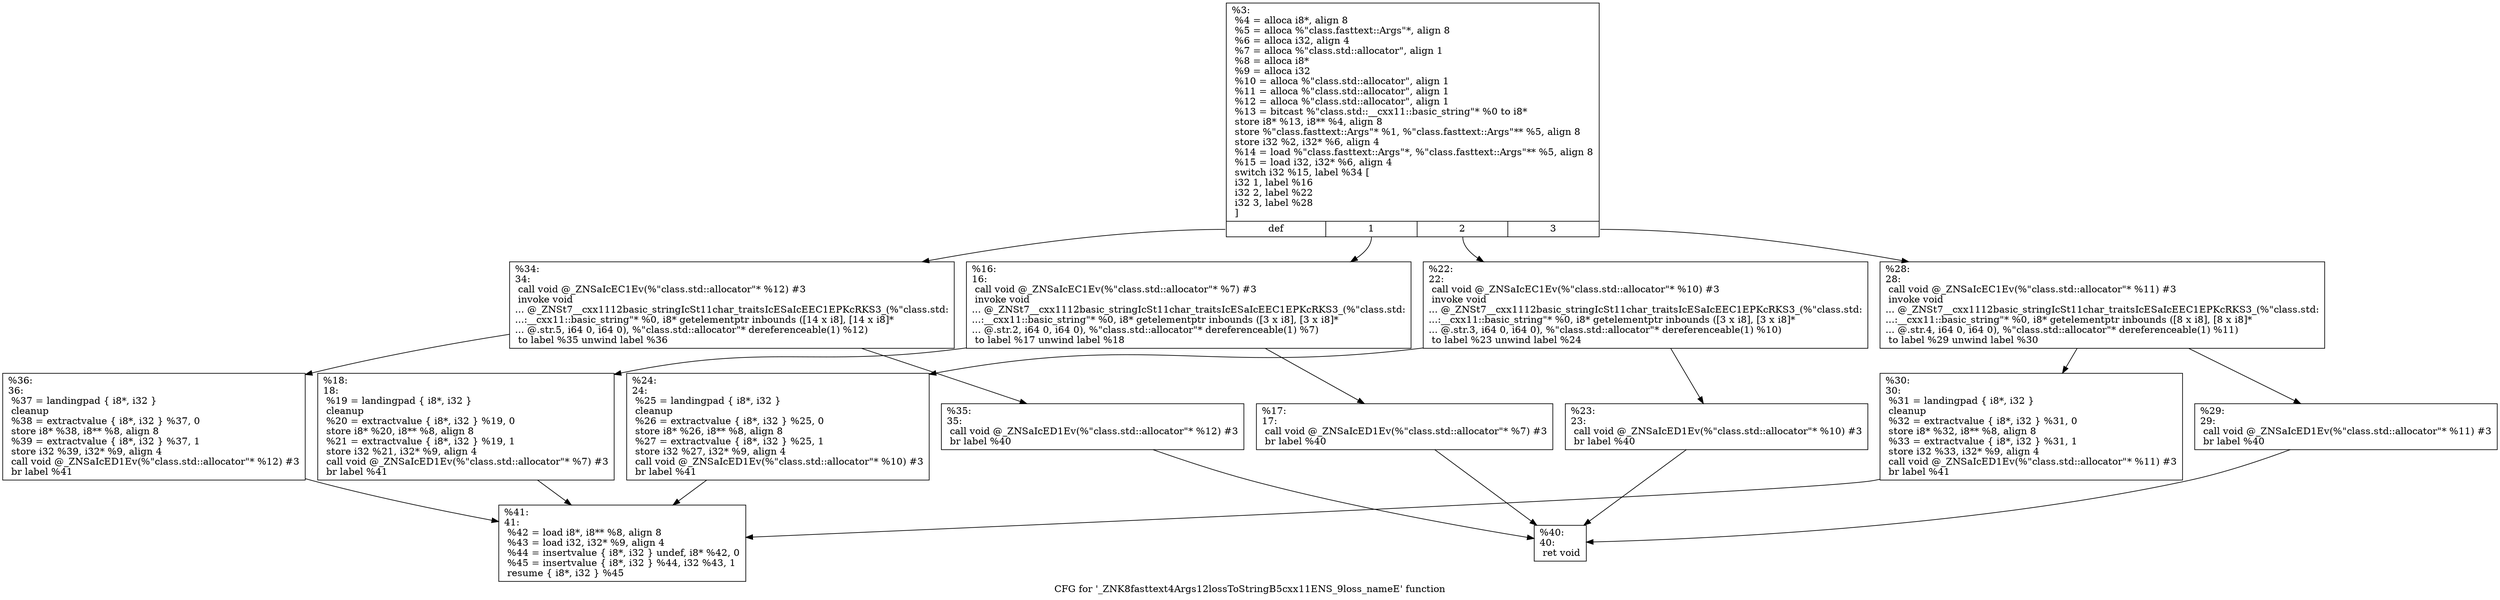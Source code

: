 digraph "CFG for '_ZNK8fasttext4Args12lossToStringB5cxx11ENS_9loss_nameE' function" {
	label="CFG for '_ZNK8fasttext4Args12lossToStringB5cxx11ENS_9loss_nameE' function";

	Node0x2026760 [shape=record,label="{%3:\l  %4 = alloca i8*, align 8\l  %5 = alloca %\"class.fasttext::Args\"*, align 8\l  %6 = alloca i32, align 4\l  %7 = alloca %\"class.std::allocator\", align 1\l  %8 = alloca i8*\l  %9 = alloca i32\l  %10 = alloca %\"class.std::allocator\", align 1\l  %11 = alloca %\"class.std::allocator\", align 1\l  %12 = alloca %\"class.std::allocator\", align 1\l  %13 = bitcast %\"class.std::__cxx11::basic_string\"* %0 to i8*\l  store i8* %13, i8** %4, align 8\l  store %\"class.fasttext::Args\"* %1, %\"class.fasttext::Args\"** %5, align 8\l  store i32 %2, i32* %6, align 4\l  %14 = load %\"class.fasttext::Args\"*, %\"class.fasttext::Args\"** %5, align 8\l  %15 = load i32, i32* %6, align 4\l  switch i32 %15, label %34 [\l    i32 1, label %16\l    i32 2, label %22\l    i32 3, label %28\l  ]\l|{<s0>def|<s1>1|<s2>2|<s3>3}}"];
	Node0x2026760:s0 -> Node0x20267b0;
	Node0x2026760:s1 -> Node0x2026dd0;
	Node0x2026760:s2 -> Node0x2026e60;
	Node0x2026760:s3 -> Node0x2026ef0;
	Node0x2026dd0 [shape=record,label="{%16:\l16:                                               \l  call void @_ZNSaIcEC1Ev(%\"class.std::allocator\"* %7) #3\l  invoke void\l... @_ZNSt7__cxx1112basic_stringIcSt11char_traitsIcESaIcEEC1EPKcRKS3_(%\"class.std:\l...:__cxx11::basic_string\"* %0, i8* getelementptr inbounds ([3 x i8], [3 x i8]*\l... @.str.2, i64 0, i64 0), %\"class.std::allocator\"* dereferenceable(1) %7)\l          to label %17 unwind label %18\l}"];
	Node0x2026dd0 -> Node0x2027330;
	Node0x2026dd0 -> Node0x2027380;
	Node0x2027330 [shape=record,label="{%17:\l17:                                               \l  call void @_ZNSaIcED1Ev(%\"class.std::allocator\"* %7) #3\l  br label %40\l}"];
	Node0x2027330 -> Node0x2027870;
	Node0x2027380 [shape=record,label="{%18:\l18:                                               \l  %19 = landingpad \{ i8*, i32 \}\l          cleanup\l  %20 = extractvalue \{ i8*, i32 \} %19, 0\l  store i8* %20, i8** %8, align 8\l  %21 = extractvalue \{ i8*, i32 \} %19, 1\l  store i32 %21, i32* %9, align 4\l  call void @_ZNSaIcED1Ev(%\"class.std::allocator\"* %7) #3\l  br label %41\l}"];
	Node0x2027380 -> Node0x2027c80;
	Node0x2026e60 [shape=record,label="{%22:\l22:                                               \l  call void @_ZNSaIcEC1Ev(%\"class.std::allocator\"* %10) #3\l  invoke void\l... @_ZNSt7__cxx1112basic_stringIcSt11char_traitsIcESaIcEEC1EPKcRKS3_(%\"class.std:\l...:__cxx11::basic_string\"* %0, i8* getelementptr inbounds ([3 x i8], [3 x i8]*\l... @.str.3, i64 0, i64 0), %\"class.std::allocator\"* dereferenceable(1) %10)\l          to label %23 unwind label %24\l}"];
	Node0x2026e60 -> Node0x2027ef0;
	Node0x2026e60 -> Node0x2027f40;
	Node0x2027ef0 [shape=record,label="{%23:\l23:                                               \l  call void @_ZNSaIcED1Ev(%\"class.std::allocator\"* %10) #3\l  br label %40\l}"];
	Node0x2027ef0 -> Node0x2027870;
	Node0x2027f40 [shape=record,label="{%24:\l24:                                               \l  %25 = landingpad \{ i8*, i32 \}\l          cleanup\l  %26 = extractvalue \{ i8*, i32 \} %25, 0\l  store i8* %26, i8** %8, align 8\l  %27 = extractvalue \{ i8*, i32 \} %25, 1\l  store i32 %27, i32* %9, align 4\l  call void @_ZNSaIcED1Ev(%\"class.std::allocator\"* %10) #3\l  br label %41\l}"];
	Node0x2027f40 -> Node0x2027c80;
	Node0x2026ef0 [shape=record,label="{%28:\l28:                                               \l  call void @_ZNSaIcEC1Ev(%\"class.std::allocator\"* %11) #3\l  invoke void\l... @_ZNSt7__cxx1112basic_stringIcSt11char_traitsIcESaIcEEC1EPKcRKS3_(%\"class.std:\l...:__cxx11::basic_string\"* %0, i8* getelementptr inbounds ([8 x i8], [8 x i8]*\l... @.str.4, i64 0, i64 0), %\"class.std::allocator\"* dereferenceable(1) %11)\l          to label %29 unwind label %30\l}"];
	Node0x2026ef0 -> Node0x20286d0;
	Node0x2026ef0 -> Node0x2028720;
	Node0x20286d0 [shape=record,label="{%29:\l29:                                               \l  call void @_ZNSaIcED1Ev(%\"class.std::allocator\"* %11) #3\l  br label %40\l}"];
	Node0x20286d0 -> Node0x2027870;
	Node0x2028720 [shape=record,label="{%30:\l30:                                               \l  %31 = landingpad \{ i8*, i32 \}\l          cleanup\l  %32 = extractvalue \{ i8*, i32 \} %31, 0\l  store i8* %32, i8** %8, align 8\l  %33 = extractvalue \{ i8*, i32 \} %31, 1\l  store i32 %33, i32* %9, align 4\l  call void @_ZNSaIcED1Ev(%\"class.std::allocator\"* %11) #3\l  br label %41\l}"];
	Node0x2028720 -> Node0x2027c80;
	Node0x20267b0 [shape=record,label="{%34:\l34:                                               \l  call void @_ZNSaIcEC1Ev(%\"class.std::allocator\"* %12) #3\l  invoke void\l... @_ZNSt7__cxx1112basic_stringIcSt11char_traitsIcESaIcEEC1EPKcRKS3_(%\"class.std:\l...:__cxx11::basic_string\"* %0, i8* getelementptr inbounds ([14 x i8], [14 x i8]*\l... @.str.5, i64 0, i64 0), %\"class.std::allocator\"* dereferenceable(1) %12)\l          to label %35 unwind label %36\l}"];
	Node0x20267b0 -> Node0x2028e40;
	Node0x20267b0 -> Node0x2028e90;
	Node0x2028e40 [shape=record,label="{%35:\l35:                                               \l  call void @_ZNSaIcED1Ev(%\"class.std::allocator\"* %12) #3\l  br label %40\l}"];
	Node0x2028e40 -> Node0x2027870;
	Node0x2028e90 [shape=record,label="{%36:\l36:                                               \l  %37 = landingpad \{ i8*, i32 \}\l          cleanup\l  %38 = extractvalue \{ i8*, i32 \} %37, 0\l  store i8* %38, i8** %8, align 8\l  %39 = extractvalue \{ i8*, i32 \} %37, 1\l  store i32 %39, i32* %9, align 4\l  call void @_ZNSaIcED1Ev(%\"class.std::allocator\"* %12) #3\l  br label %41\l}"];
	Node0x2028e90 -> Node0x2027c80;
	Node0x2027870 [shape=record,label="{%40:\l40:                                               \l  ret void\l}"];
	Node0x2027c80 [shape=record,label="{%41:\l41:                                               \l  %42 = load i8*, i8** %8, align 8\l  %43 = load i32, i32* %9, align 4\l  %44 = insertvalue \{ i8*, i32 \} undef, i8* %42, 0\l  %45 = insertvalue \{ i8*, i32 \} %44, i32 %43, 1\l  resume \{ i8*, i32 \} %45\l}"];
}
